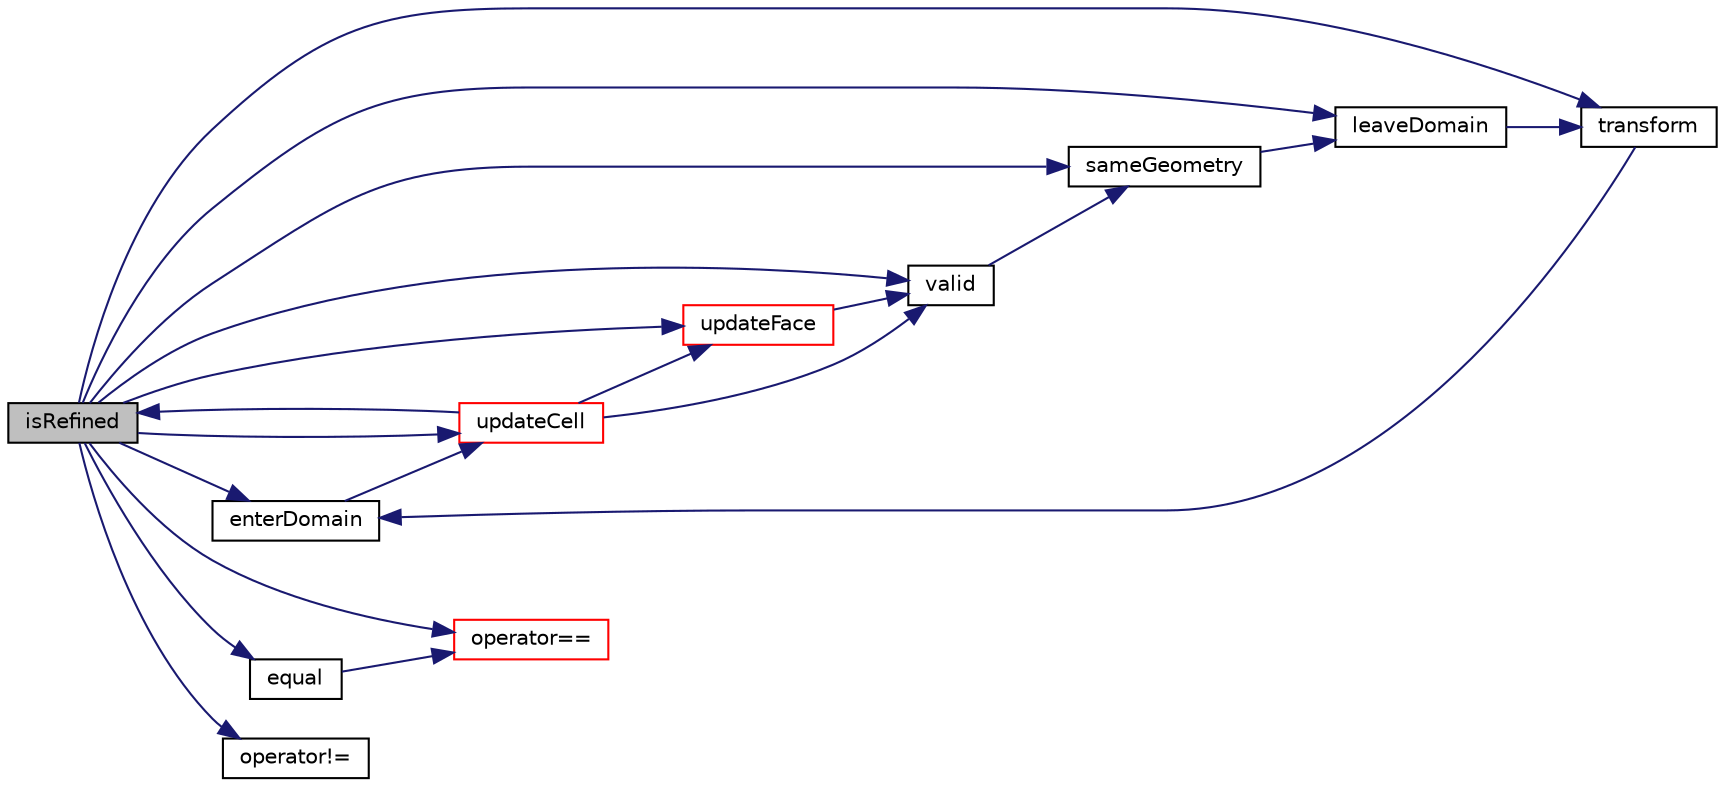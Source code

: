 digraph "isRefined"
{
  bgcolor="transparent";
  edge [fontname="Helvetica",fontsize="10",labelfontname="Helvetica",labelfontsize="10"];
  node [fontname="Helvetica",fontsize="10",shape=record];
  rankdir="LR";
  Node1 [label="isRefined",height=0.2,width=0.4,color="black", fillcolor="grey75", style="filled", fontcolor="black"];
  Node1 -> Node2 [color="midnightblue",fontsize="10",style="solid",fontname="Helvetica"];
  Node2 [label="enterDomain",height=0.2,width=0.4,color="black",URL="$a02156.html#a30e56f2d774aeb55f5bab9973ba1c96c",tooltip="Reverse of leaveDomain. "];
  Node2 -> Node3 [color="midnightblue",fontsize="10",style="solid",fontname="Helvetica"];
  Node3 [label="updateCell",height=0.2,width=0.4,color="red",URL="$a02156.html#a69d54a47ee4e59eddf4901807b7701de",tooltip="Influence of neighbouring face. "];
  Node3 -> Node4 [color="midnightblue",fontsize="10",style="solid",fontname="Helvetica"];
  Node4 [label="valid",height=0.2,width=0.4,color="black",URL="$a02156.html#a52b63ab4e26b7e77fdfb6cd72d07fd4e",tooltip="Check whether origin has been changed at all or. "];
  Node4 -> Node5 [color="midnightblue",fontsize="10",style="solid",fontname="Helvetica"];
  Node5 [label="sameGeometry",height=0.2,width=0.4,color="black",URL="$a02156.html#a7e066aea77ccc41936d25ef5a935232c",tooltip="Check for identical geometrical data. Used for cyclics checking. "];
  Node5 -> Node6 [color="midnightblue",fontsize="10",style="solid",fontname="Helvetica"];
  Node6 [label="leaveDomain",height=0.2,width=0.4,color="black",URL="$a02156.html#ad715df4ee5b3ac336b4c7ef6fc1c4970",tooltip="Convert any absolute coordinates into relative to (patch)face. "];
  Node6 -> Node7 [color="midnightblue",fontsize="10",style="solid",fontname="Helvetica"];
  Node7 [label="transform",height=0.2,width=0.4,color="black",URL="$a02156.html#a1d0884150bd9803c4d28ebaecce97692",tooltip="Apply rotation matrix to any coordinates. "];
  Node7 -> Node2 [color="midnightblue",fontsize="10",style="solid",fontname="Helvetica"];
  Node3 -> Node1 [color="midnightblue",fontsize="10",style="solid",fontname="Helvetica"];
  Node3 -> Node8 [color="midnightblue",fontsize="10",style="solid",fontname="Helvetica"];
  Node8 [label="updateFace",height=0.2,width=0.4,color="red",URL="$a02156.html#a9d06a863c303832327d5ec1fdb29885c",tooltip="Influence of neighbouring cell. "];
  Node8 -> Node4 [color="midnightblue",fontsize="10",style="solid",fontname="Helvetica"];
  Node1 -> Node9 [color="midnightblue",fontsize="10",style="solid",fontname="Helvetica"];
  Node9 [label="equal",height=0.2,width=0.4,color="black",URL="$a02156.html#af7e323e07aea716ad70ad194aa33e2ca",tooltip="Same (like operator==) "];
  Node9 -> Node10 [color="midnightblue",fontsize="10",style="solid",fontname="Helvetica"];
  Node10 [label="operator==",height=0.2,width=0.4,color="red",URL="$a02156.html#abbc05d850d5cf78cdb64a301cfce4c2a"];
  Node1 -> Node6 [color="midnightblue",fontsize="10",style="solid",fontname="Helvetica"];
  Node1 -> Node11 [color="midnightblue",fontsize="10",style="solid",fontname="Helvetica"];
  Node11 [label="operator!=",height=0.2,width=0.4,color="black",URL="$a02156.html#aa3e37dfcad48b4a96b1184d8f559c9b3"];
  Node1 -> Node10 [color="midnightblue",fontsize="10",style="solid",fontname="Helvetica"];
  Node1 -> Node5 [color="midnightblue",fontsize="10",style="solid",fontname="Helvetica"];
  Node1 -> Node7 [color="midnightblue",fontsize="10",style="solid",fontname="Helvetica"];
  Node1 -> Node3 [color="midnightblue",fontsize="10",style="solid",fontname="Helvetica"];
  Node1 -> Node8 [color="midnightblue",fontsize="10",style="solid",fontname="Helvetica"];
  Node1 -> Node4 [color="midnightblue",fontsize="10",style="solid",fontname="Helvetica"];
}
